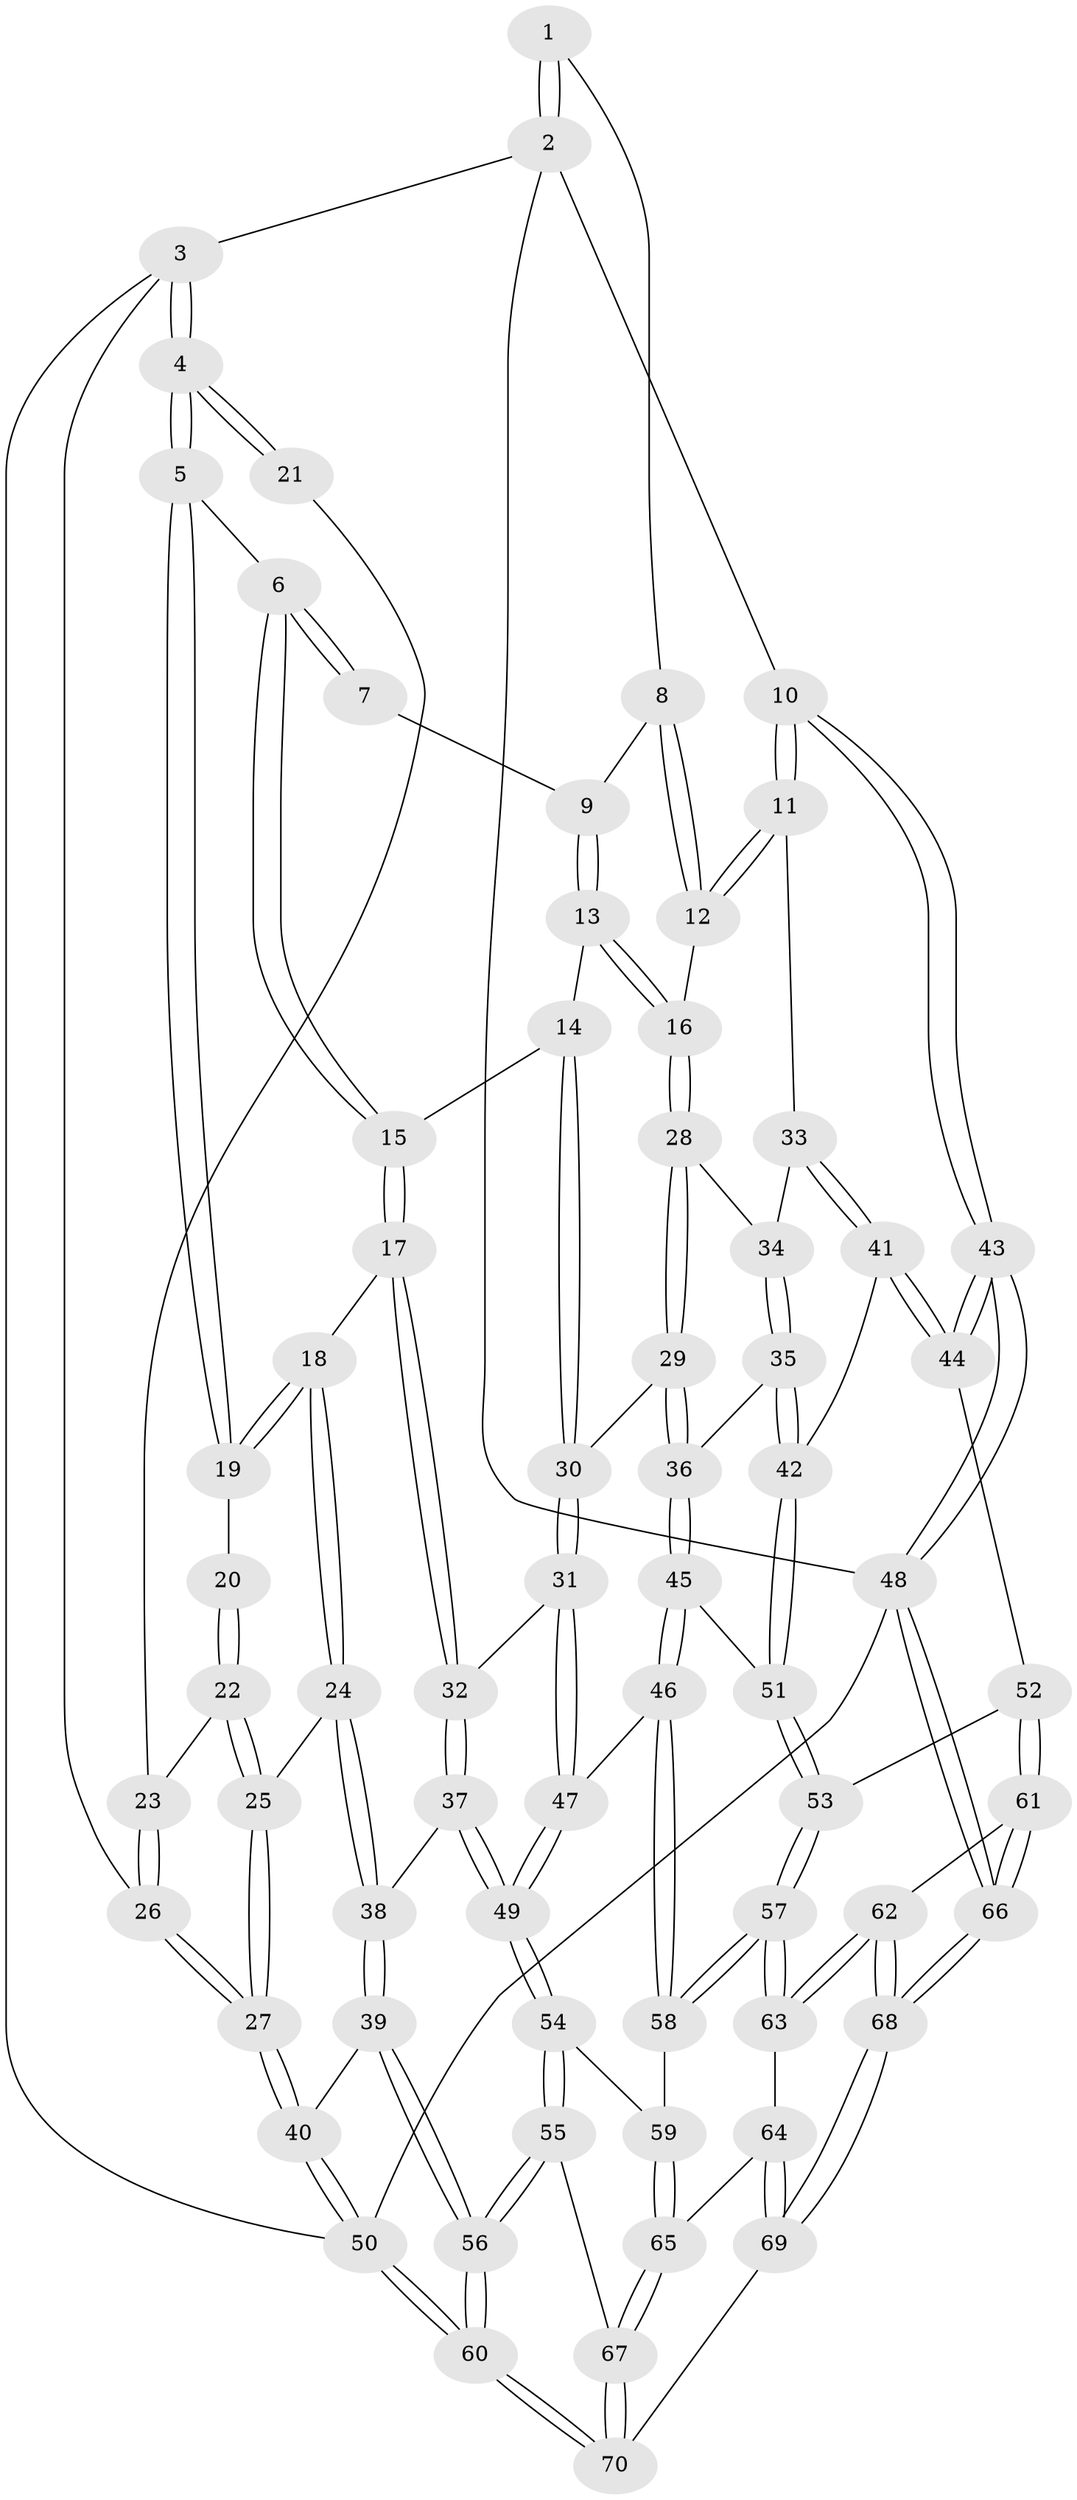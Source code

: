 // Generated by graph-tools (version 1.1) at 2025/38/03/09/25 02:38:38]
// undirected, 70 vertices, 172 edges
graph export_dot {
graph [start="1"]
  node [color=gray90,style=filled];
  1 [pos="+0.6955987581288832+0"];
  2 [pos="+1+0"];
  3 [pos="+0+0"];
  4 [pos="+0+0"];
  5 [pos="+0.25165494353629164+0"];
  6 [pos="+0.2556441607167353+0"];
  7 [pos="+0.4614932268775118+0"];
  8 [pos="+0.6830638140485731+0.015025513251249586"];
  9 [pos="+0.5813845614919128+0.09351639888289613"];
  10 [pos="+1+0"];
  11 [pos="+1+0.11862811988485779"];
  12 [pos="+0.731889585052473+0.11710449549509436"];
  13 [pos="+0.5565620251594021+0.1794644173176822"];
  14 [pos="+0.49541979459313423+0.18798499391331877"];
  15 [pos="+0.44296313788733543+0.179420834148917"];
  16 [pos="+0.6454258105570357+0.21720409208909666"];
  17 [pos="+0.35568897069934896+0.2904105377689374"];
  18 [pos="+0.24884063503164927+0.27064704019453273"];
  19 [pos="+0.20788967262045024+0.10425104933303736"];
  20 [pos="+0.148873694903849+0.16007577497648354"];
  21 [pos="+0.06537457722453284+0.15347867629123257"];
  22 [pos="+0.09381542341590131+0.24249911473219732"];
  23 [pos="+0.08937872217467527+0.23982680987717414"];
  24 [pos="+0.16820704191474567+0.3175773024904572"];
  25 [pos="+0.11342703433790854+0.2766421739084404"];
  26 [pos="+0+0.1954154467900347"];
  27 [pos="+0+0.43178133603335483"];
  28 [pos="+0.6602499029827048+0.24599397378153734"];
  29 [pos="+0.6181549723732795+0.3759450858351547"];
  30 [pos="+0.5273605222631473+0.3457210737907505"];
  31 [pos="+0.4413473510746366+0.3954438913908587"];
  32 [pos="+0.36823770573734177+0.3380984278689368"];
  33 [pos="+0.8710414842641518+0.2892281853762202"];
  34 [pos="+0.7883524958118273+0.2937863704732185"];
  35 [pos="+0.7283016596902657+0.39734858756854174"];
  36 [pos="+0.631633911371693+0.42950895435209"];
  37 [pos="+0.2892764822592112+0.4613967518401546"];
  38 [pos="+0.14503121203714356+0.4445931694652654"];
  39 [pos="+0.12674356755179375+0.4615944563080612"];
  40 [pos="+0+0.5187709293351447"];
  41 [pos="+0.8760645524505728+0.4433189739884667"];
  42 [pos="+0.8231709031305228+0.4652346116440177"];
  43 [pos="+1+0.6182423553454219"];
  44 [pos="+1+0.6193762238128759"];
  45 [pos="+0.6285127363724092+0.44350353205787746"];
  46 [pos="+0.5621466578026266+0.5216435726947608"];
  47 [pos="+0.4856217876440709+0.5159359720717446"];
  48 [pos="+1+1"];
  49 [pos="+0.37182599503398056+0.5969971107932661"];
  50 [pos="+0+1"];
  51 [pos="+0.7680335872514726+0.5197284699128487"];
  52 [pos="+1+0.6542628139595233"];
  53 [pos="+0.7550623170597952+0.6655755994415696"];
  54 [pos="+0.331438783009817+0.7021105462868364"];
  55 [pos="+0.2857469057039785+0.7396309369951627"];
  56 [pos="+0.2644300466150496+0.7520983486859473"];
  57 [pos="+0.6834935725648349+0.7142732802836946"];
  58 [pos="+0.6674600856833032+0.7059079539069354"];
  59 [pos="+0.5073383385594218+0.7332046970804067"];
  60 [pos="+0+1"];
  61 [pos="+0.8958118184751857+0.8436092944724344"];
  62 [pos="+0.7793705147875474+0.8737660250040481"];
  63 [pos="+0.6848348009661513+0.7230383331749465"];
  64 [pos="+0.6388615241638596+0.7958871700983732"];
  65 [pos="+0.509706942232853+0.869555137161835"];
  66 [pos="+1+1"];
  67 [pos="+0.5048341041191747+0.8793458611253843"];
  68 [pos="+0.7407689699181086+1"];
  69 [pos="+0.5434703248472467+1"];
  70 [pos="+0.5239564639306721+1"];
  1 -- 2;
  1 -- 2;
  1 -- 8;
  2 -- 3;
  2 -- 10;
  2 -- 48;
  3 -- 4;
  3 -- 4;
  3 -- 26;
  3 -- 50;
  4 -- 5;
  4 -- 5;
  4 -- 21;
  4 -- 21;
  5 -- 6;
  5 -- 19;
  5 -- 19;
  6 -- 7;
  6 -- 7;
  6 -- 15;
  6 -- 15;
  7 -- 9;
  8 -- 9;
  8 -- 12;
  8 -- 12;
  9 -- 13;
  9 -- 13;
  10 -- 11;
  10 -- 11;
  10 -- 43;
  10 -- 43;
  11 -- 12;
  11 -- 12;
  11 -- 33;
  12 -- 16;
  13 -- 14;
  13 -- 16;
  13 -- 16;
  14 -- 15;
  14 -- 30;
  14 -- 30;
  15 -- 17;
  15 -- 17;
  16 -- 28;
  16 -- 28;
  17 -- 18;
  17 -- 32;
  17 -- 32;
  18 -- 19;
  18 -- 19;
  18 -- 24;
  18 -- 24;
  19 -- 20;
  20 -- 22;
  20 -- 22;
  21 -- 23;
  22 -- 23;
  22 -- 25;
  22 -- 25;
  23 -- 26;
  23 -- 26;
  24 -- 25;
  24 -- 38;
  24 -- 38;
  25 -- 27;
  25 -- 27;
  26 -- 27;
  26 -- 27;
  27 -- 40;
  27 -- 40;
  28 -- 29;
  28 -- 29;
  28 -- 34;
  29 -- 30;
  29 -- 36;
  29 -- 36;
  30 -- 31;
  30 -- 31;
  31 -- 32;
  31 -- 47;
  31 -- 47;
  32 -- 37;
  32 -- 37;
  33 -- 34;
  33 -- 41;
  33 -- 41;
  34 -- 35;
  34 -- 35;
  35 -- 36;
  35 -- 42;
  35 -- 42;
  36 -- 45;
  36 -- 45;
  37 -- 38;
  37 -- 49;
  37 -- 49;
  38 -- 39;
  38 -- 39;
  39 -- 40;
  39 -- 56;
  39 -- 56;
  40 -- 50;
  40 -- 50;
  41 -- 42;
  41 -- 44;
  41 -- 44;
  42 -- 51;
  42 -- 51;
  43 -- 44;
  43 -- 44;
  43 -- 48;
  43 -- 48;
  44 -- 52;
  45 -- 46;
  45 -- 46;
  45 -- 51;
  46 -- 47;
  46 -- 58;
  46 -- 58;
  47 -- 49;
  47 -- 49;
  48 -- 66;
  48 -- 66;
  48 -- 50;
  49 -- 54;
  49 -- 54;
  50 -- 60;
  50 -- 60;
  51 -- 53;
  51 -- 53;
  52 -- 53;
  52 -- 61;
  52 -- 61;
  53 -- 57;
  53 -- 57;
  54 -- 55;
  54 -- 55;
  54 -- 59;
  55 -- 56;
  55 -- 56;
  55 -- 67;
  56 -- 60;
  56 -- 60;
  57 -- 58;
  57 -- 58;
  57 -- 63;
  57 -- 63;
  58 -- 59;
  59 -- 65;
  59 -- 65;
  60 -- 70;
  60 -- 70;
  61 -- 62;
  61 -- 66;
  61 -- 66;
  62 -- 63;
  62 -- 63;
  62 -- 68;
  62 -- 68;
  63 -- 64;
  64 -- 65;
  64 -- 69;
  64 -- 69;
  65 -- 67;
  65 -- 67;
  66 -- 68;
  66 -- 68;
  67 -- 70;
  67 -- 70;
  68 -- 69;
  68 -- 69;
  69 -- 70;
}
